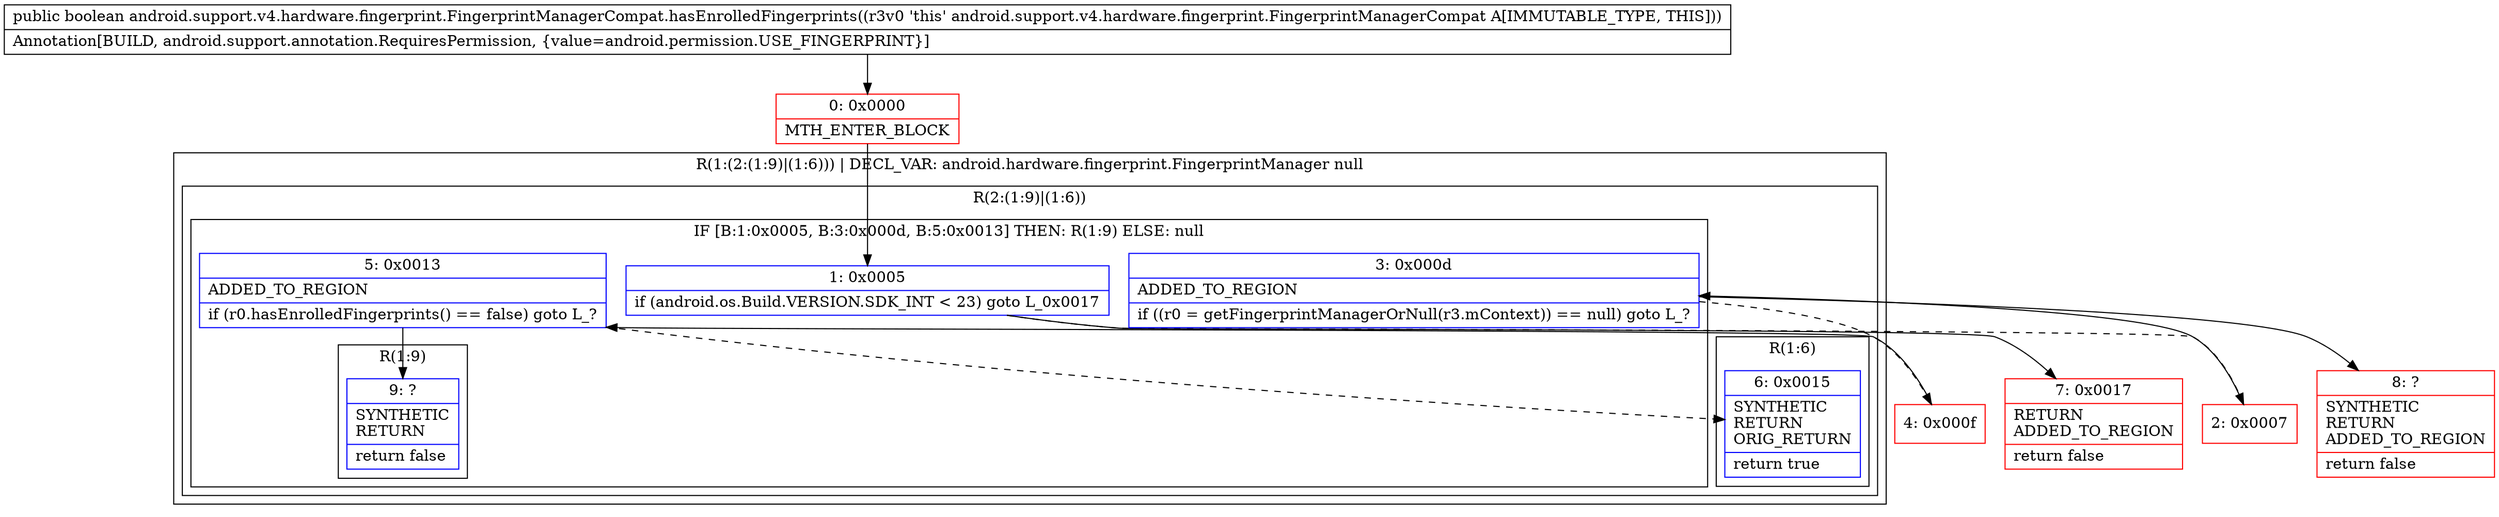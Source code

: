 digraph "CFG forandroid.support.v4.hardware.fingerprint.FingerprintManagerCompat.hasEnrolledFingerprints()Z" {
subgraph cluster_Region_989782838 {
label = "R(1:(2:(1:9)|(1:6))) | DECL_VAR: android.hardware.fingerprint.FingerprintManager null\l";
node [shape=record,color=blue];
subgraph cluster_Region_1902435723 {
label = "R(2:(1:9)|(1:6))";
node [shape=record,color=blue];
subgraph cluster_IfRegion_1725850475 {
label = "IF [B:1:0x0005, B:3:0x000d, B:5:0x0013] THEN: R(1:9) ELSE: null";
node [shape=record,color=blue];
Node_1 [shape=record,label="{1\:\ 0x0005|if (android.os.Build.VERSION.SDK_INT \< 23) goto L_0x0017\l}"];
Node_3 [shape=record,label="{3\:\ 0x000d|ADDED_TO_REGION\l|if ((r0 = getFingerprintManagerOrNull(r3.mContext)) == null) goto L_?\l}"];
Node_5 [shape=record,label="{5\:\ 0x0013|ADDED_TO_REGION\l|if (r0.hasEnrolledFingerprints() == false) goto L_?\l}"];
subgraph cluster_Region_1647631901 {
label = "R(1:9)";
node [shape=record,color=blue];
Node_9 [shape=record,label="{9\:\ ?|SYNTHETIC\lRETURN\l|return false\l}"];
}
}
subgraph cluster_Region_798910014 {
label = "R(1:6)";
node [shape=record,color=blue];
Node_6 [shape=record,label="{6\:\ 0x0015|SYNTHETIC\lRETURN\lORIG_RETURN\l|return true\l}"];
}
}
}
Node_0 [shape=record,color=red,label="{0\:\ 0x0000|MTH_ENTER_BLOCK\l}"];
Node_2 [shape=record,color=red,label="{2\:\ 0x0007}"];
Node_4 [shape=record,color=red,label="{4\:\ 0x000f}"];
Node_7 [shape=record,color=red,label="{7\:\ 0x0017|RETURN\lADDED_TO_REGION\l|return false\l}"];
Node_8 [shape=record,color=red,label="{8\:\ ?|SYNTHETIC\lRETURN\lADDED_TO_REGION\l|return false\l}"];
MethodNode[shape=record,label="{public boolean android.support.v4.hardware.fingerprint.FingerprintManagerCompat.hasEnrolledFingerprints((r3v0 'this' android.support.v4.hardware.fingerprint.FingerprintManagerCompat A[IMMUTABLE_TYPE, THIS]))  | Annotation[BUILD, android.support.annotation.RequiresPermission, \{value=android.permission.USE_FINGERPRINT\}]\l}"];
MethodNode -> Node_0;
Node_1 -> Node_2[style=dashed];
Node_1 -> Node_7;
Node_3 -> Node_4[style=dashed];
Node_3 -> Node_8;
Node_5 -> Node_6[style=dashed];
Node_5 -> Node_9;
Node_0 -> Node_1;
Node_2 -> Node_3;
Node_4 -> Node_5;
}

